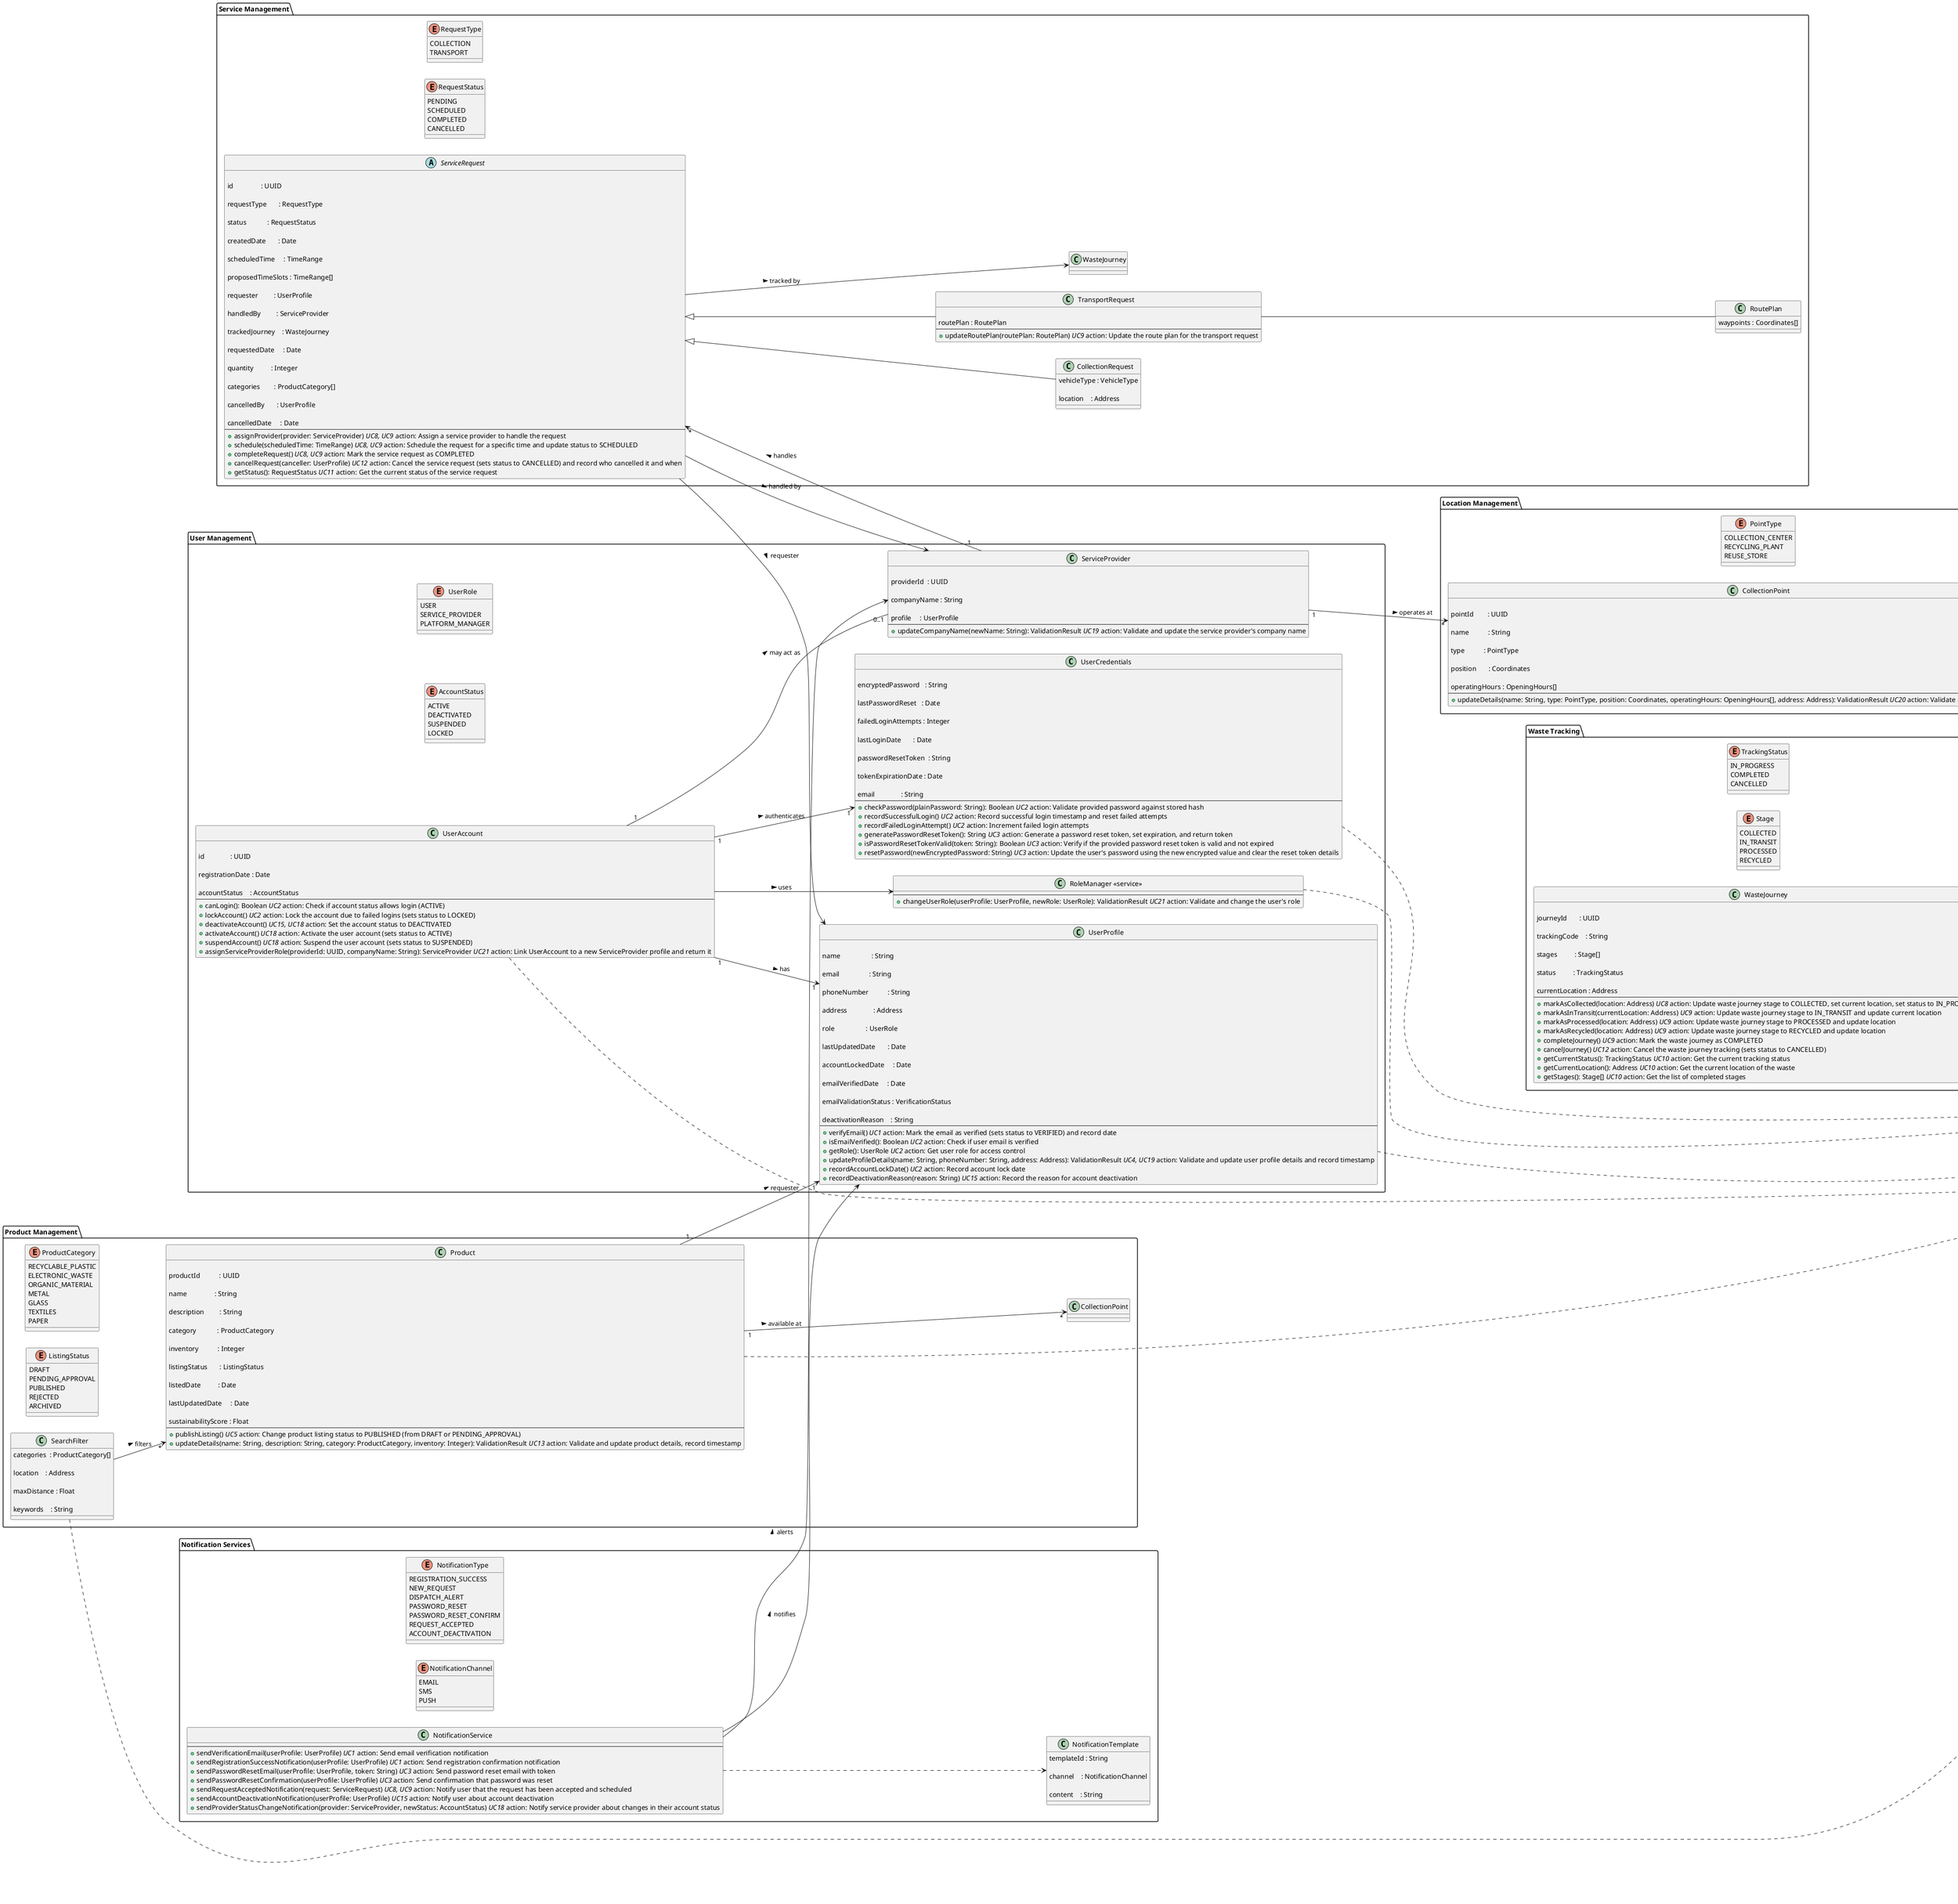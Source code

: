 @startuml
left to right direction
' ──────────────────────────────────────────────
'  CORE VALUE OBJECTS
' ──────────────────────────────────────────────
package "Core Value Objects" {
enum VerificationStatus {
VERIFIED
UNVERIFIED
}
enum VehicleType {
TRUCK
VAN
CARGO_BIKE
BICYCLE
MOTORCYCLE
COMPACTOR
ELECTRIC_VAN
CARGO_VAN
}
enum DayOfWeek {
MON
TUE
WED
THU
FRI
SAT
SUN
}
class ValidationResult {

valid    : Boolean

messages : String[]
}
class Coordinates {

latitude  : Float

longitude : Float
}
class Address {

street           : String

city             : String

zipCode          : String

country          : String

position         : Coordinates

validationStatus : VerificationStatus
}
class TimeRange {

start : LocalTime

end   : LocalTime
}
class OpeningHours {

dayOfWeek : DayOfWeek

timeRange : TimeRange
}
Address *-- Coordinates
OpeningHours -- TimeRange
}
' ──────────────────────────────────────────────
'  USER MANAGEMENT
' ──────────────────────────────────────────────
package "User Management" {
enum UserRole {
USER
SERVICE_PROVIDER
PLATFORM_MANAGER
}
enum AccountStatus {
ACTIVE
DEACTIVATED
SUSPENDED
LOCKED
}
class UserAccount {

id               : UUID

registrationDate : Date

accountStatus    : AccountStatus
--
+ canLogin(): Boolean //UC2 //action: Check if account status allows login (ACTIVE)
+ lockAccount() //UC2 //action: Lock the account due to failed logins (sets status to LOCKED)
+ deactivateAccount() //UC15, UC18 //action: Set the account status to DEACTIVATED
+ activateAccount() //UC18 //action: Activate the user account (sets status to ACTIVE)
+ suspendAccount() //UC18 //action: Suspend the user account (sets status to SUSPENDED)
+ assignServiceProviderRole(providerId: UUID, companyName: String): ServiceProvider //UC21 //action: Link UserAccount to a new ServiceProvider profile and return it
}
class UserProfile {

name                  : String

email                 : String

phoneNumber           : String

address               : Address

role                  : UserRole

lastUpdatedDate       : Date

accountLockedDate     : Date

emailVerifiedDate     : Date

emailValidationStatus : VerificationStatus

deactivationReason    : String
--
+ verifyEmail() //UC1 //action: Mark the email as verified (sets status to VERIFIED) and record date
+ isEmailVerified(): Boolean //UC2 //action: Check if user email is verified
+ getRole(): UserRole //UC2 //action: Get user role for access control
+ updateProfileDetails(name: String, phoneNumber: String, address: Address): ValidationResult //UC4, UC19 //action: Validate and update user profile details and record timestamp
+ recordAccountLockDate() //UC2 //action: Record account lock date
+ recordDeactivationReason(reason: String) //UC15 //action: Record the reason for account deactivation
}
class UserCredentials {

encryptedPassword   : String

lastPasswordReset   : Date

failedLoginAttempts : Integer

lastLoginDate       : Date

passwordResetToken  : String

tokenExpirationDate : Date

email               : String
--
+ checkPassword(plainPassword: String): Boolean //UC2 //action: Validate provided password against stored hash
+ recordSuccessfulLogin() //UC2 //action: Record successful login timestamp and reset failed attempts
+ recordFailedLoginAttempt() //UC2 //action: Increment failed login attempts
+ generatePasswordResetToken(): String //UC3 //action: Generate a password reset token, set expiration, and return token
+ isPasswordResetTokenValid(token: String): Boolean //UC3 //action: Verify if the provided password reset token is valid and not expired
+ resetPassword(newEncryptedPassword: String) //UC3 //action: Update the user's password using the new encrypted value and clear the reset token details
}
class ServiceProvider {

providerId  : UUID

companyName : String

profile     : UserProfile
--
+ updateCompanyName(newName: String): ValidationResult //UC19 //action: Validate and update the service provider's company name
}
class "RoleManager <<service>>" as RoleManager {
--
+ changeUserRole(userProfile: UserProfile, newRole: UserRole): ValidationResult //UC21 //action: Validate and change the user's role
}
UserAccount ..> ValidationResult
UserProfile ..> ValidationResult
UserCredentials ..> ValidationResult
RoleManager ..> ValidationResult
UserAccount "1" --> "1" UserProfile : has >
UserAccount "1" --> "1" UserCredentials : authenticates >
UserAccount --> RoleManager : uses >
UserAccount "1" -- "0..1" ServiceProvider : may act as >
}
' ──────────────────────────────────────────────
'  SERVICE MANAGEMENT
' ──────────────────────────────────────────────
package "Service Management" {
enum RequestType {
COLLECTION
TRANSPORT
}
enum RequestStatus {
PENDING
SCHEDULED
COMPLETED
CANCELLED
}
abstract class ServiceRequest {

id                : UUID

requestType       : RequestType

status            : RequestStatus

createdDate       : Date

scheduledTime     : TimeRange

proposedTimeSlots : TimeRange[]

requester         : UserProfile

handledBy         : ServiceProvider

trackedJourney    : WasteJourney

requestedDate     : Date

quantity          : Integer

categories        : ProductCategory[]

cancelledBy       : UserProfile

cancelledDate     : Date
--
+ assignProvider(provider: ServiceProvider) //UC8, UC9 //action: Assign a service provider to handle the request
+ schedule(scheduledTime: TimeRange) //UC8, UC9 //action: Schedule the request for a specific time and update status to SCHEDULED
+ completeRequest() //UC8, UC9 //action: Mark the service request as COMPLETED
+ cancelRequest(canceller: UserProfile) //UC12 //action: Cancel the service request (sets status to CANCELLED) and record who cancelled it and when
+ getStatus(): RequestStatus //UC11 //action: Get the current status of the service request
}
class CollectionRequest extends ServiceRequest {

vehicleType : VehicleType

location    : Address
}
class TransportRequest extends ServiceRequest {

routePlan : RoutePlan
--
+ updateRoutePlan(routePlan: RoutePlan) //UC9 //action: Update the route plan for the transport request
}

class RoutePlan {

waypoints : Coordinates[]
}
ServiceProvider "1" --> "*" ServiceRequest : handles >

TransportRequest -- RoutePlan
ServiceRequest --> WasteJourney : tracked by >
ServiceRequest --> UserProfile : requester >
ServiceRequest --> ServiceProvider : handled by >
}
' ──────────────────────────────────────────────
'  WASTE TRACKING
' ──────────────────────────────────────────────
package "Waste Tracking" {
enum TrackingStatus {
IN_PROGRESS
COMPLETED
CANCELLED
}
enum Stage {
COLLECTED
IN_TRANSIT
PROCESSED
RECYCLED
}
class WasteJourney {

journeyId       : UUID

trackingCode    : String

stages          : Stage[]

status          : TrackingStatus

currentLocation : Address
--
+ markAsCollected(location: Address) //UC8 //action: Update waste journey stage to COLLECTED, set current location, set status to IN_PROGRESS
+ markAsInTransit(currentLocation: Address) //UC9 //action: Update waste journey stage to IN_TRANSIT and update current location
+ markAsProcessed(location: Address) //UC9 //action: Update waste journey stage to PROCESSED and update location
+ markAsRecycled(location: Address) //UC9 //action: Update waste journey stage to RECYCLED and update location
+ completeJourney() //UC9 //action: Mark the waste journey as COMPLETED
+ cancelJourney() //UC12 //action: Cancel the waste journey tracking (sets status to CANCELLED)
+ getCurrentStatus(): TrackingStatus //UC10 //action: Get the current tracking status
+ getCurrentLocation(): Address //UC10 //action: Get the current location of the waste
+ getStages(): Stage[] //UC10 //action: Get the list of completed stages
}
WasteJourney ..> ValidationResult
}
' ──────────────────────────────────────────────
'  PRODUCT MANAGEMENT
' ──────────────────────────────────────────────
package "Product Management" {
enum ProductCategory {
RECYCLABLE_PLASTIC
ELECTRONIC_WASTE
ORGANIC_MATERIAL
METAL
GLASS
TEXTILES
PAPER
}
enum ListingStatus {
DRAFT
PENDING_APPROVAL
PUBLISHED
REJECTED
ARCHIVED
}
class Product {

productId           : UUID

name                : String

description         : String

category            : ProductCategory

inventory           : Integer

listingStatus       : ListingStatus

listedDate          : Date

lastUpdatedDate     : Date

sustainabilityScore : Float
--
+ publishListing() //UC5 //action: Change product listing status to PUBLISHED (from DRAFT or PENDING_APPROVAL)
+ updateDetails(name: String, description: String, category: ProductCategory, inventory: Integer): ValidationResult //UC13 //action: Validate and update product details, record timestamp
}
class SearchFilter {

categories  : ProductCategory[]

location    : Address

maxDistance : Float

keywords    : String
}
Product ..> ValidationResult
SearchFilter ..> ValidationResult
Product "1" --> "*" CollectionPoint : available at >
Product "1" --> "1" UserProfile      : requester >
SearchFilter --> "*" Product            : filters >
}
' ──────────────────────────────────────────────
'  LOCATION MANAGEMENT
' ──────────────────────────────────────────────
package "Location Management" {
enum PointType {
COLLECTION_CENTER
RECYCLING_PLANT
REUSE_STORE
}
class CollectionPoint {

pointId        : UUID

name           : String

type           : PointType

position       : Coordinates

operatingHours : OpeningHours[]
--
+ updateDetails(name: String, type: PointType, position: Coordinates, operatingHours: OpeningHours[], address: Address): ValidationResult //UC20 //action: Validate and update collection point details
}
CollectionPoint ..> ValidationResult
CollectionPoint *-- Coordinates
CollectionPoint *-- OpeningHours
CollectionPoint -- Address : located at >
ServiceProvider "1" --> "*" CollectionPoint : operates at >
}
' ──────────────────────────────────────────────
'  NOTIFICATION SERVICES
' ──────────────────────────────────────────────
package "Notification Services" {
enum NotificationType {
REGISTRATION_SUCCESS
NEW_REQUEST
DISPATCH_ALERT
PASSWORD_RESET
PASSWORD_RESET_CONFIRM
REQUEST_ACCEPTED
ACCOUNT_DEACTIVATION
}
enum NotificationChannel{
EMAIL
SMS
PUSH
}
class NotificationTemplate {

templateId : String

channel    : NotificationChannel

content    : String
}
class NotificationService {
--
+ sendVerificationEmail(userProfile: UserProfile) //UC1 //action: Send email verification notification
+ sendRegistrationSuccessNotification(userProfile: UserProfile) //UC1 //action: Send registration confirmation notification
+ sendPasswordResetEmail(userProfile: UserProfile, token: String) //UC3 //action: Send password reset email with token
+ sendPasswordResetConfirmation(userProfile: UserProfile) //UC3 //action: Send confirmation that password was reset
+ sendRequestAcceptedNotification(request: ServiceRequest) //UC8, UC9 //action: Notify user that the request has been accepted and scheduled
+ sendAccountDeactivationNotification(userProfile: UserProfile) //UC15 //action: Notify user about account deactivation
+ sendProviderStatusChangeNotification(provider: ServiceProvider, newStatus: AccountStatus) //UC18 //action: Notify service provider about changes in their account status
}
NotificationService ..> NotificationTemplate
NotificationService --> UserProfile     : notifies >
NotificationService --> ServiceProvider : alerts >
}
@enduml